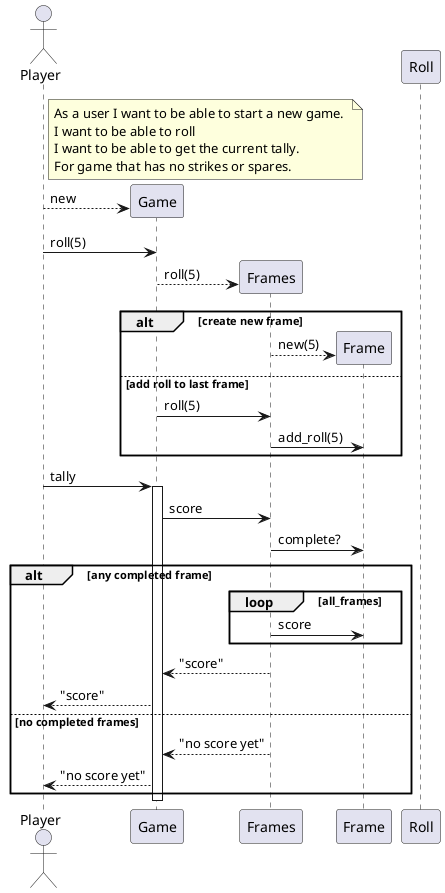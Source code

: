 @startuml Scoring Sequence
actor Player
participant Game
participant Frames
participant Frame
participant Roll

note right of Player
As a user I want to be able to start a new game. 
I want to be able to roll
I want to be able to get the current tally.
For game that has no strikes or spares.
end note

create Game
Player --> Game: new


Player -> Game: roll(5)

create Frames
Game --> Frames: roll(5)

alt create new frame
create Frame
Frames --> Frame: new(5)
else add roll to last frame
Game -> Frames: roll(5)
Frames -> Frame: add_roll(5)
end

Player -> Game: tally
activate Game

Game -> Frames: score
Frames -> Frame: complete?
alt any completed frame
  loop all_frames
    Frames -> Frame: score
  end
  Game <-- Frames: "score"
  Player <-- Game: "score"
else no completed frames
  Game <-- Frames: "no score yet"
  Player <-- Game: "no score yet"
end
deactivate Game


@enduml
